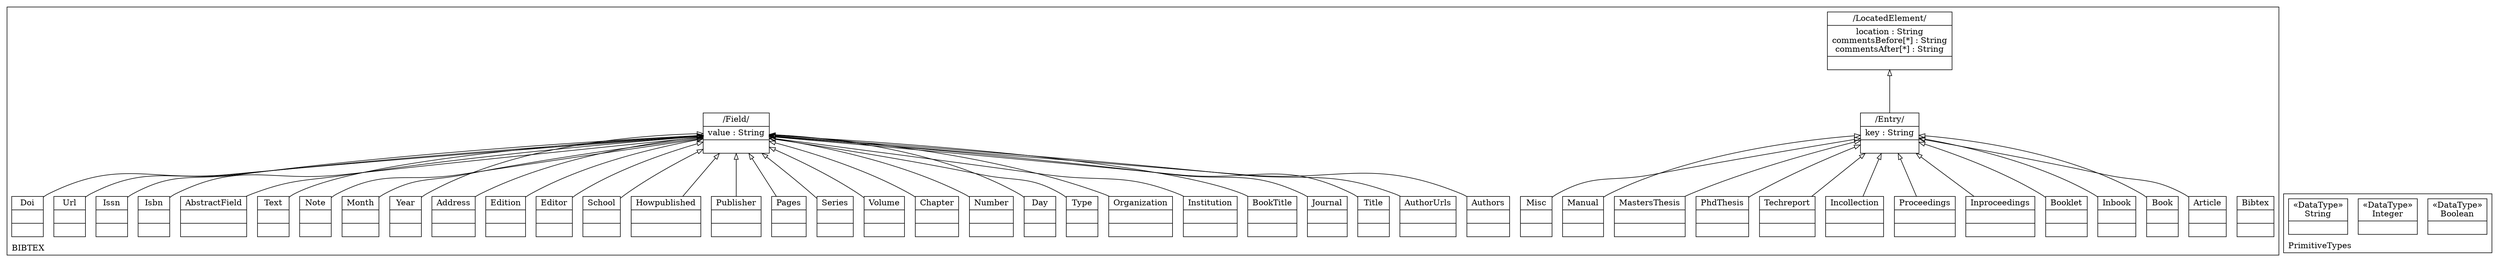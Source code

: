 digraph "KM3 Model in DOT" {
graph[rankdir=BT,labeljust=l,labelloc=t,nodeSep=0.75,compound=true];
 subgraph "cluster_BIBTEX"{
labelloc=t
color=black
label=BIBTEX
 node[shape=record];
LocatedElement[label="{/LocatedElement/|location : String\ncommentsBefore[*] : String\ncommentsAfter[*] : String| }"]
;
 node[shape=record];
Bibtex[label="{Bibtex| | }"]
;
 node[shape=record];
Entry[label="{/Entry/|key : String| }"]
 Entry->LocatedElement[arrowhead=onormal,group=LocatedElement,minlen=2,constraint=true,]
;
 node[shape=record];
Article[label="{Article| | }"]
 Article->Entry[arrowhead=onormal,group=Entry,minlen=2,constraint=true,]
;
 node[shape=record];
Book[label="{Book| | }"]
 Book->Entry[arrowhead=onormal,group=Entry,minlen=2,constraint=true,]
;
 node[shape=record];
Inbook[label="{Inbook| | }"]
 Inbook->Entry[arrowhead=onormal,group=Entry,minlen=2,constraint=true,]
;
 node[shape=record];
Booklet[label="{Booklet| | }"]
 Booklet->Entry[arrowhead=onormal,group=Entry,minlen=2,constraint=true,]
;
 node[shape=record];
Inproceedings[label="{Inproceedings| | }"]
 Inproceedings->Entry[arrowhead=onormal,group=Entry,minlen=2,constraint=true,]
;
 node[shape=record];
Proceedings[label="{Proceedings| | }"]
 Proceedings->Entry[arrowhead=onormal,group=Entry,minlen=2,constraint=true,]
;
 node[shape=record];
Incollection[label="{Incollection| | }"]
 Incollection->Entry[arrowhead=onormal,group=Entry,minlen=2,constraint=true,]
;
 node[shape=record];
Techreport[label="{Techreport| | }"]
 Techreport->Entry[arrowhead=onormal,group=Entry,minlen=2,constraint=true,]
;
 node[shape=record];
PhdThesis[label="{PhdThesis| | }"]
 PhdThesis->Entry[arrowhead=onormal,group=Entry,minlen=2,constraint=true,]
;
 node[shape=record];
MastersThesis[label="{MastersThesis| | }"]
 MastersThesis->Entry[arrowhead=onormal,group=Entry,minlen=2,constraint=true,]
;
 node[shape=record];
Manual[label="{Manual| | }"]
 Manual->Entry[arrowhead=onormal,group=Entry,minlen=2,constraint=true,]
;
 node[shape=record];
Misc[label="{Misc| | }"]
 Misc->Entry[arrowhead=onormal,group=Entry,minlen=2,constraint=true,]
;
 node[shape=record];
Field[label="{/Field/|value : String| }"]
;
 node[shape=record];
Authors[label="{Authors| | }"]
 Authors->Field[arrowhead=onormal,group=Field,minlen=2,constraint=true,]
;
 node[shape=record];
AuthorUrls[label="{AuthorUrls| | }"]
 AuthorUrls->Field[arrowhead=onormal,group=Field,minlen=2,constraint=true,]
;
 node[shape=record];
Title[label="{Title| | }"]
 Title->Field[arrowhead=onormal,group=Field,minlen=2,constraint=true,]
;
 node[shape=record];
Journal[label="{Journal| | }"]
 Journal->Field[arrowhead=onormal,group=Field,minlen=2,constraint=true,]
;
 node[shape=record];
BookTitle[label="{BookTitle| | }"]
 BookTitle->Field[arrowhead=onormal,group=Field,minlen=2,constraint=true,]
;
 node[shape=record];
Institution[label="{Institution| | }"]
 Institution->Field[arrowhead=onormal,group=Field,minlen=2,constraint=true,]
;
 node[shape=record];
Organization[label="{Organization| | }"]
 Organization->Field[arrowhead=onormal,group=Field,minlen=2,constraint=true,]
;
 node[shape=record];
Type[label="{Type| | }"]
 Type->Field[arrowhead=onormal,group=Field,minlen=2,constraint=true,]
;
 node[shape=record];
Day[label="{Day| | }"]
 Day->Field[arrowhead=onormal,group=Field,minlen=2,constraint=true,]
;
 node[shape=record];
Number[label="{Number| | }"]
 Number->Field[arrowhead=onormal,group=Field,minlen=2,constraint=true,]
;
 node[shape=record];
Chapter[label="{Chapter| | }"]
 Chapter->Field[arrowhead=onormal,group=Field,minlen=2,constraint=true,]
;
 node[shape=record];
Volume[label="{Volume| | }"]
 Volume->Field[arrowhead=onormal,group=Field,minlen=2,constraint=true,]
;
 node[shape=record];
Series[label="{Series| | }"]
 Series->Field[arrowhead=onormal,group=Field,minlen=2,constraint=true,]
;
 node[shape=record];
Pages[label="{Pages| | }"]
 Pages->Field[arrowhead=onormal,group=Field,minlen=2,constraint=true,]
;
 node[shape=record];
Publisher[label="{Publisher| | }"]
 Publisher->Field[arrowhead=onormal,group=Field,minlen=2,constraint=true,]
;
 node[shape=record];
Howpublished[label="{Howpublished| | }"]
 Howpublished->Field[arrowhead=onormal,group=Field,minlen=2,constraint=true,]
;
 node[shape=record];
School[label="{School| | }"]
 School->Field[arrowhead=onormal,group=Field,minlen=2,constraint=true,]
;
 node[shape=record];
Editor[label="{Editor| | }"]
 Editor->Field[arrowhead=onormal,group=Field,minlen=2,constraint=true,]
;
 node[shape=record];
Edition[label="{Edition| | }"]
 Edition->Field[arrowhead=onormal,group=Field,minlen=2,constraint=true,]
;
 node[shape=record];
Address[label="{Address| | }"]
 Address->Field[arrowhead=onormal,group=Field,minlen=2,constraint=true,]
;
 node[shape=record];
Year[label="{Year| | }"]
 Year->Field[arrowhead=onormal,group=Field,minlen=2,constraint=true,]
;
 node[shape=record];
Month[label="{Month| | }"]
 Month->Field[arrowhead=onormal,group=Field,minlen=2,constraint=true,]
;
 node[shape=record];
Note[label="{Note| | }"]
 Note->Field[arrowhead=onormal,group=Field,minlen=2,constraint=true,]
;
 node[shape=record];
Text[label="{Text| | }"]
 Text->Field[arrowhead=onormal,group=Field,minlen=2,constraint=true,]
;
 node[shape=record];
AbstractField[label="{AbstractField| | }"]
 AbstractField->Field[arrowhead=onormal,group=Field,minlen=2,constraint=true,]
;
 node[shape=record];
Isbn[label="{Isbn| | }"]
 Isbn->Field[arrowhead=onormal,group=Field,minlen=2,constraint=true,]
;
 node[shape=record];
Issn[label="{Issn| | }"]
 Issn->Field[arrowhead=onormal,group=Field,minlen=2,constraint=true,]
;
 node[shape=record];
Url[label="{Url| | }"]
 Url->Field[arrowhead=onormal,group=Field,minlen=2,constraint=true,]
;
 node[shape=record];
Doi[label="{Doi| | }"]
 Doi->Field[arrowhead=onormal,group=Field,minlen=2,constraint=true,]
;

} subgraph "cluster_PrimitiveTypes"{
labelloc=t
color=black
label=PrimitiveTypes
 node[shape=record];
Boolean[label="{&#171;DataType&#187;\nBoolean|}"]
;
 node[shape=record];
Integer[label="{&#171;DataType&#187;\nInteger|}"]
;
 node[shape=record];
String[label="{&#171;DataType&#187;\nString|}"]
;

}
}